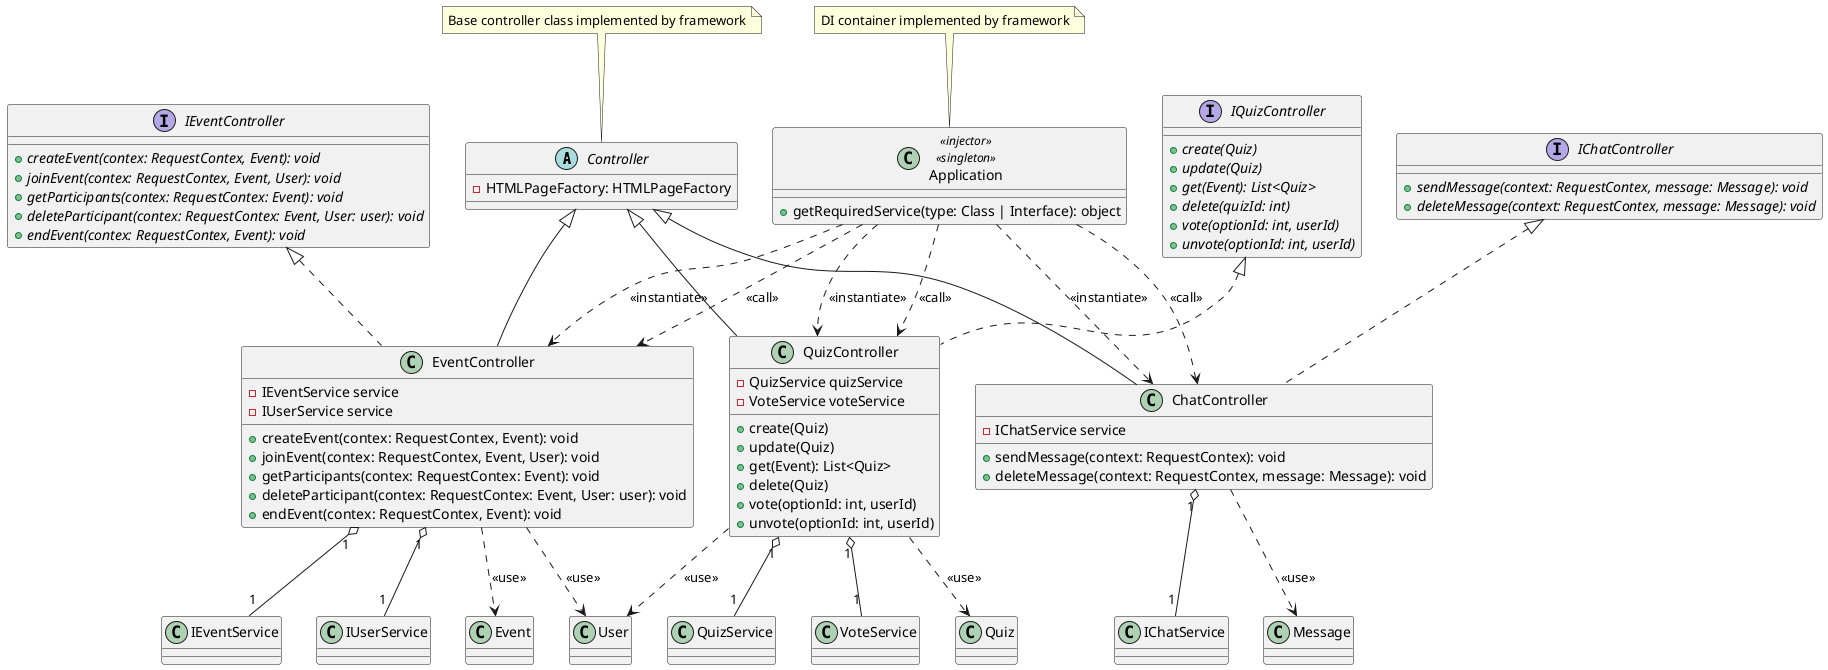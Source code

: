 @startuml controller
abstract class Controller {
    -HTMLPageFactory: HTMLPageFactory
}
note top of Controller : Base controller class implemented by framework

' === Event ===

interface IEventController {
    +{abstract}createEvent(contex: RequestContex, Event): void
    +{abstract}joinEvent(contex: RequestContex, Event, User): void
    +{abstract}getParticipants(contex: RequestContex: Event): void
    +{abstract}deleteParticipant(contex: RequestContex: Event, User: user): void
    +{abstract}endEvent(contex: RequestContex, Event): void
}

class EventController extends Controller implements IEventController {
    -IEventService service
    -IUserService service
    +createEvent(contex: RequestContex, Event): void
    +joinEvent(contex: RequestContex, Event, User): void
    +getParticipants(contex: RequestContex: Event): void
    +deleteParticipant(contex: RequestContex: Event, User: user): void
    +endEvent(contex: RequestContex, Event): void
}
EventController "1" o-- "1" IEventService
EventController "1" o-- "1" IUserService
EventController ..> Event: <<use>>
EventController ..> User: <<use>>

' === Chat ===

interface IChatController {
    +{abstract}sendMessage(context: RequestContex, message: Message): void
    +{abstract}deleteMessage(context: RequestContex, message: Message): void
}

class ChatController extends Controller implements IChatController {
    -IChatService service
    +sendMessage(context: RequestContex): void
    +deleteMessage(context: RequestContex, message: Message): void
}
ChatController "1" o-- "1"  IChatService
ChatController ..> Message: <<use>>

' === Quiz ===

interface IQuizController {
    +{abstract}create(Quiz)     
    +{abstract}update(Quiz) 
    +{abstract}get(Event): List<Quiz>
    +{abstract}delete(quizId: int)
    +{abstract}vote(optionId: int, userId)
    +{abstract}unvote(optionId: int, userId)
}

class QuizController extends Controller implements IQuizController {
    -QuizService quizService
    -VoteService voteService
    +create(Quiz)
    +update(Quiz)
    +get(Event): List<Quiz>
    +delete(Quiz)
    +vote(optionId: int, userId)
    +unvote(optionId: int, userId)
}
QuizController "1" o-- "1" QuizService
QuizController "1" o-- "1" VoteService
QuizController ..> Quiz: <<use>>
QuizController ..> User: <<use>>

' === Application == 

class Application <<injector>> <<singleton>> {
	+getRequiredService(type: Class | Interface): object
}
Application ..> EventController: <<instantiate>>
Application ..> EventController: <<call>>
Application ..> ChatController: <<instantiate>>
Application ..> ChatController: <<call>>
Application ..> QuizController: <<instantiate>>
Application ..> QuizController: <<call>>
note top of Application : DI container implemented by framework
@enduml
